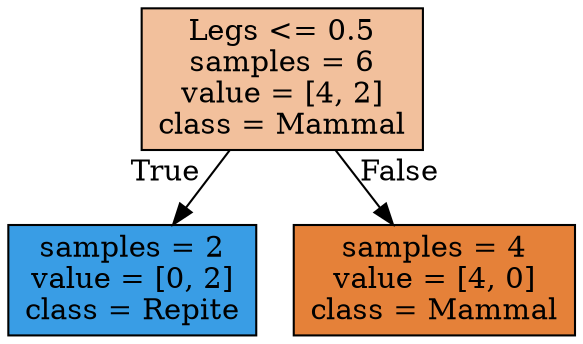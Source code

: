 digraph Tree {
node [shape=box, style="filled", color="black"] ;
0 [label="Legs <= 0.5\nsamples = 6\nvalue = [4, 2]\nclass = Mammal", fillcolor="#f2c09c"] ;
1 [label="samples = 2\nvalue = [0, 2]\nclass = Repite", fillcolor="#399de5"] ;
0 -> 1 [labeldistance=2.5, labelangle=45, headlabel="True"] ;
2 [label="samples = 4\nvalue = [4, 0]\nclass = Mammal", fillcolor="#e58139"] ;
0 -> 2 [labeldistance=2.5, labelangle=-45, headlabel="False"] ;
}